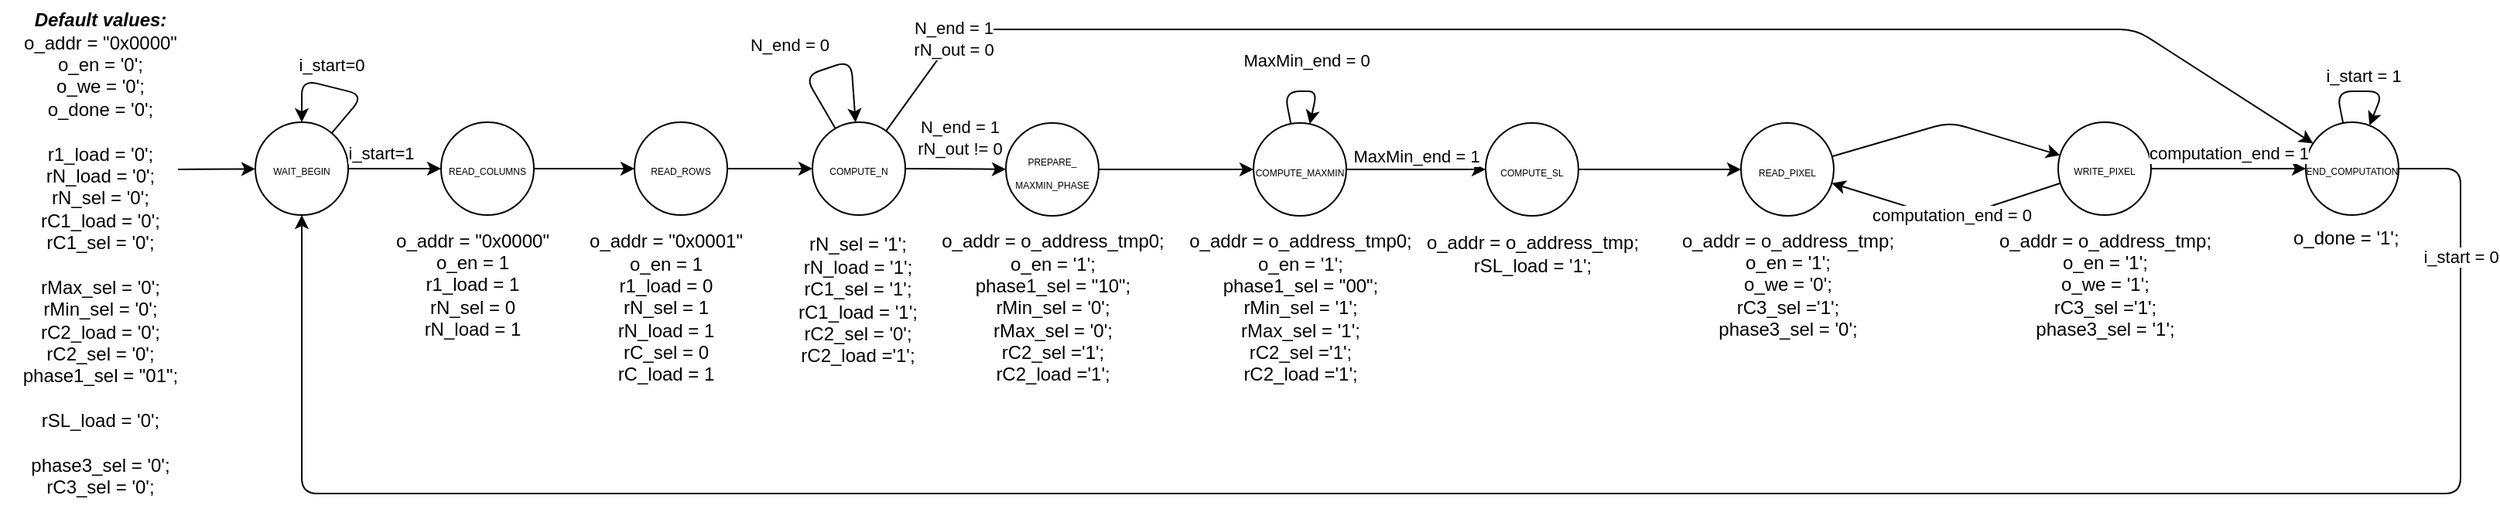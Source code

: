 <mxfile version="14.4.3" type="device"><diagram id="GEUNkzzcjDxArsgtMONy" name="Pagina-1"><mxGraphModel dx="2091" dy="592" grid="1" gridSize="10" guides="1" tooltips="1" connect="1" arrows="1" fold="1" page="1" pageScale="1" pageWidth="827" pageHeight="1169" math="0" shadow="0"><root><mxCell id="0"/><mxCell id="1" parent="0"/><mxCell id="15GvSUbqsJA2Yidxh-EN-39" value="&lt;font style=&quot;font-size: 6px&quot;&gt;WAIT_BEGIN&lt;/font&gt;" style="ellipse;whiteSpace=wrap;html=1;aspect=fixed;" vertex="1" parent="1"><mxGeometry x="35" y="210" width="60" height="60" as="geometry"/></mxCell><mxCell id="15GvSUbqsJA2Yidxh-EN-40" value="" style="endArrow=classic;html=1;" edge="1" parent="1" target="15GvSUbqsJA2Yidxh-EN-39"><mxGeometry width="50" height="50" relative="1" as="geometry"><mxPoint x="-15" y="240.5" as="sourcePoint"/><mxPoint x="455" y="292.5" as="targetPoint"/></mxGeometry></mxCell><mxCell id="15GvSUbqsJA2Yidxh-EN-41" value="i_start=0" style="endArrow=classic;html=1;" edge="1" parent="1" source="15GvSUbqsJA2Yidxh-EN-39" target="15GvSUbqsJA2Yidxh-EN-39"><mxGeometry x="0.129" y="-14" width="50" height="50" relative="1" as="geometry"><mxPoint x="405" y="342.5" as="sourcePoint"/><mxPoint x="455" y="292.5" as="targetPoint"/><Array as="points"><mxPoint x="105" y="192.5"/><mxPoint x="65" y="182.5"/></Array><mxPoint as="offset"/></mxGeometry></mxCell><mxCell id="15GvSUbqsJA2Yidxh-EN-42" value="" style="endArrow=classic;html=1;" edge="1" parent="1" source="15GvSUbqsJA2Yidxh-EN-39" target="15GvSUbqsJA2Yidxh-EN-44"><mxGeometry width="50" height="50" relative="1" as="geometry"><mxPoint x="65" y="202.5" as="sourcePoint"/><mxPoint x="155.0" y="240" as="targetPoint"/></mxGeometry></mxCell><mxCell id="15GvSUbqsJA2Yidxh-EN-43" value="i_start=1" style="edgeLabel;html=1;align=center;verticalAlign=middle;resizable=0;points=[];" vertex="1" connectable="0" parent="15GvSUbqsJA2Yidxh-EN-42"><mxGeometry x="-0.32" y="2" relative="1" as="geometry"><mxPoint y="-8" as="offset"/></mxGeometry></mxCell><mxCell id="15GvSUbqsJA2Yidxh-EN-44" value="&lt;font style=&quot;font-size: 6px&quot;&gt;READ_COLUMNS&lt;/font&gt;" style="ellipse;whiteSpace=wrap;html=1;aspect=fixed;" vertex="1" parent="1"><mxGeometry x="155" y="210" width="60" height="60" as="geometry"/></mxCell><mxCell id="15GvSUbqsJA2Yidxh-EN-45" value="o_addr = &quot;0x0000&quot;&lt;br&gt;o_en = 1&lt;br&gt;r1_load = 1&lt;br&gt;rN_sel = 0&lt;br&gt;rN_load = 1" style="text;html=1;align=center;verticalAlign=middle;resizable=0;points=[];autosize=1;" vertex="1" parent="1"><mxGeometry x="120" y="280" width="110" height="70" as="geometry"/></mxCell><mxCell id="15GvSUbqsJA2Yidxh-EN-46" value="&lt;font style=&quot;font-size: 6px&quot;&gt;READ_ROWS&lt;/font&gt;" style="ellipse;whiteSpace=wrap;html=1;aspect=fixed;" vertex="1" parent="1"><mxGeometry x="280" y="210" width="60" height="60" as="geometry"/></mxCell><mxCell id="15GvSUbqsJA2Yidxh-EN-47" value="" style="endArrow=classic;html=1;" edge="1" parent="1" source="15GvSUbqsJA2Yidxh-EN-44" target="15GvSUbqsJA2Yidxh-EN-46"><mxGeometry width="50" height="50" relative="1" as="geometry"><mxPoint x="125" y="260" as="sourcePoint"/><mxPoint x="165" y="260" as="targetPoint"/></mxGeometry></mxCell><mxCell id="15GvSUbqsJA2Yidxh-EN-48" value="o_addr = &quot;0x0001&quot;&lt;br&gt;o_en = 1&lt;br&gt;r1_load = 0&lt;br&gt;rN_sel = 1&lt;br&gt;rN_load = 1&lt;br&gt;rC_sel = 0&lt;br&gt;rC_load = 1" style="text;html=1;align=center;verticalAlign=middle;resizable=0;points=[];autosize=1;" vertex="1" parent="1"><mxGeometry x="245" y="280" width="110" height="100" as="geometry"/></mxCell><mxCell id="15GvSUbqsJA2Yidxh-EN-49" value="" style="endArrow=classic;html=1;" edge="1" parent="1" source="15GvSUbqsJA2Yidxh-EN-46" target="15GvSUbqsJA2Yidxh-EN-50"><mxGeometry width="50" height="50" relative="1" as="geometry"><mxPoint x="387.5" y="240" as="sourcePoint"/><mxPoint x="395" y="249" as="targetPoint"/></mxGeometry></mxCell><mxCell id="15GvSUbqsJA2Yidxh-EN-50" value="&lt;font style=&quot;font-size: 6px&quot;&gt;COMPUTE_N&lt;/font&gt;" style="ellipse;whiteSpace=wrap;html=1;aspect=fixed;" vertex="1" parent="1"><mxGeometry x="395" y="210" width="60" height="60" as="geometry"/></mxCell><mxCell id="15GvSUbqsJA2Yidxh-EN-51" value="&lt;div&gt;rN_sel = '1';&lt;/div&gt;&lt;div&gt;rN_load = '1';&lt;/div&gt;&lt;div&gt;&lt;span&gt;rC1_sel = '1';&lt;/span&gt;&lt;br&gt;&lt;/div&gt;&lt;div&gt;rC1_load = '1';&lt;/div&gt;&lt;div&gt;&lt;span&gt;rC2_sel = '0';&lt;/span&gt;&lt;/div&gt;&lt;div&gt;rC2_load ='1';&lt;/div&gt;" style="text;html=1;align=center;verticalAlign=middle;resizable=0;points=[];autosize=1;" vertex="1" parent="1"><mxGeometry x="379" y="280" width="90" height="90" as="geometry"/></mxCell><mxCell id="15GvSUbqsJA2Yidxh-EN-52" value="N_end = 0" style="endArrow=classic;html=1;" edge="1" parent="1" source="15GvSUbqsJA2Yidxh-EN-50" target="15GvSUbqsJA2Yidxh-EN-50"><mxGeometry x="-0.291" y="22" width="50" height="50" relative="1" as="geometry"><mxPoint x="469" y="220" as="sourcePoint"/><mxPoint x="544" y="220" as="targetPoint"/><Array as="points"><mxPoint x="390" y="180"/><mxPoint x="420" y="170"/></Array><mxPoint x="-3" y="1" as="offset"/></mxGeometry></mxCell><mxCell id="15GvSUbqsJA2Yidxh-EN-53" value="&lt;font style=&quot;font-size: 6px&quot;&gt;PREPARE_&lt;br&gt;MAXMIN_PHASE&lt;/font&gt;" style="ellipse;whiteSpace=wrap;html=1;aspect=fixed;" vertex="1" parent="1"><mxGeometry x="520" y="210.5" width="60" height="60" as="geometry"/></mxCell><mxCell id="15GvSUbqsJA2Yidxh-EN-54" value="N_end = 1&lt;br&gt;rN_out != 0" style="endArrow=classic;html=1;" edge="1" parent="1" source="15GvSUbqsJA2Yidxh-EN-50" target="15GvSUbqsJA2Yidxh-EN-53"><mxGeometry x="0.056" y="20" width="50" height="50" relative="1" as="geometry"><mxPoint x="455.0" y="237.5" as="sourcePoint"/><mxPoint x="240" y="460" as="targetPoint"/><mxPoint as="offset"/></mxGeometry></mxCell><mxCell id="15GvSUbqsJA2Yidxh-EN-55" value="&lt;div&gt;o_addr = o_address_tmp0;&lt;br&gt;&lt;/div&gt;&lt;div&gt;o_en = '1';&lt;/div&gt;&lt;div&gt;&lt;span&gt;phase1_sel = &quot;10&quot;;&lt;/span&gt;&lt;/div&gt;&lt;div&gt;rMin_sel = '0';&lt;/div&gt;&lt;div&gt;rMax_sel = '0';&lt;/div&gt;&lt;div&gt;rC2_sel ='1';&lt;/div&gt;&lt;div&gt;rC2_load ='1';&lt;/div&gt;" style="text;html=1;align=center;verticalAlign=middle;resizable=0;points=[];autosize=1;" vertex="1" parent="1"><mxGeometry x="470" y="280" width="160" height="100" as="geometry"/></mxCell><mxCell id="15GvSUbqsJA2Yidxh-EN-56" value="&lt;font style=&quot;font-size: 6px&quot;&gt;COMPUTE_MAXMIN&lt;/font&gt;" style="ellipse;whiteSpace=wrap;html=1;aspect=fixed;" vertex="1" parent="1"><mxGeometry x="680" y="210.5" width="60" height="60" as="geometry"/></mxCell><mxCell id="15GvSUbqsJA2Yidxh-EN-57" value="MaxMin_end = 0" style="endArrow=classic;html=1;" edge="1" parent="1" source="15GvSUbqsJA2Yidxh-EN-56" target="15GvSUbqsJA2Yidxh-EN-56"><mxGeometry x="0.106" y="20" width="50" height="50" relative="1" as="geometry"><mxPoint x="389.932" y="193.408" as="sourcePoint"/><mxPoint x="400.052" y="197.049" as="targetPoint"/><Array as="points"><mxPoint x="700" y="190"/><mxPoint x="721" y="190"/></Array><mxPoint as="offset"/></mxGeometry></mxCell><mxCell id="15GvSUbqsJA2Yidxh-EN-58" value="MaxMin_end = 1" style="endArrow=classic;html=1;" edge="1" parent="1" source="15GvSUbqsJA2Yidxh-EN-56" target="15GvSUbqsJA2Yidxh-EN-60"><mxGeometry x="-0.004" y="9" width="50" height="50" relative="1" as="geometry"><mxPoint x="670.0" y="243" as="sourcePoint"/><mxPoint x="780" y="241" as="targetPoint"/><mxPoint as="offset"/></mxGeometry></mxCell><mxCell id="15GvSUbqsJA2Yidxh-EN-59" value="" style="endArrow=classic;html=1;" edge="1" parent="1" source="15GvSUbqsJA2Yidxh-EN-53" target="15GvSUbqsJA2Yidxh-EN-56"><mxGeometry y="10" width="50" height="50" relative="1" as="geometry"><mxPoint x="465.0" y="250.5" as="sourcePoint"/><mxPoint x="520.0" y="250.5" as="targetPoint"/><mxPoint as="offset"/></mxGeometry></mxCell><mxCell id="15GvSUbqsJA2Yidxh-EN-60" value="&lt;span style=&quot;font-size: 6px&quot;&gt;COMPUTE_SL&lt;/span&gt;" style="ellipse;whiteSpace=wrap;html=1;aspect=fixed;" vertex="1" parent="1"><mxGeometry x="830" y="210.5" width="60" height="60" as="geometry"/></mxCell><mxCell id="15GvSUbqsJA2Yidxh-EN-61" value="" style="endArrow=classic;html=1;" edge="1" parent="1" source="15GvSUbqsJA2Yidxh-EN-60" target="15GvSUbqsJA2Yidxh-EN-62"><mxGeometry y="10" width="50" height="50" relative="1" as="geometry"><mxPoint x="610" y="250.5" as="sourcePoint"/><mxPoint x="970" y="240.5" as="targetPoint"/><mxPoint as="offset"/></mxGeometry></mxCell><mxCell id="15GvSUbqsJA2Yidxh-EN-62" value="&lt;span style=&quot;font-size: 6px&quot;&gt;READ_PIXEL&lt;/span&gt;" style="ellipse;whiteSpace=wrap;html=1;aspect=fixed;" vertex="1" parent="1"><mxGeometry x="995" y="210.5" width="60" height="60" as="geometry"/></mxCell><mxCell id="15GvSUbqsJA2Yidxh-EN-63" value="&lt;span style=&quot;font-size: 6px&quot;&gt;WRITE_PIXEL&lt;/span&gt;" style="ellipse;whiteSpace=wrap;html=1;aspect=fixed;" vertex="1" parent="1"><mxGeometry x="1200" y="210" width="60" height="60" as="geometry"/></mxCell><mxCell id="15GvSUbqsJA2Yidxh-EN-64" value="" style="endArrow=classic;html=1;" edge="1" parent="1" source="15GvSUbqsJA2Yidxh-EN-62" target="15GvSUbqsJA2Yidxh-EN-63"><mxGeometry y="10" width="50" height="50" relative="1" as="geometry"><mxPoint x="745" y="250.5" as="sourcePoint"/><mxPoint x="815" y="250.5" as="targetPoint"/><mxPoint as="offset"/><Array as="points"><mxPoint x="1130" y="210"/></Array></mxGeometry></mxCell><mxCell id="15GvSUbqsJA2Yidxh-EN-65" value="computation_end = 0" style="endArrow=classic;html=1;" edge="1" parent="1" source="15GvSUbqsJA2Yidxh-EN-63" target="15GvSUbqsJA2Yidxh-EN-62"><mxGeometry x="-0.027" y="-3" width="50" height="50" relative="1" as="geometry"><mxPoint x="1025" y="240.5" as="sourcePoint"/><mxPoint x="1105" y="240.5" as="targetPoint"/><mxPoint as="offset"/><Array as="points"><mxPoint x="1130" y="273"/></Array></mxGeometry></mxCell><mxCell id="15GvSUbqsJA2Yidxh-EN-66" value="&lt;span style=&quot;font-size: 6px&quot;&gt;END_COMPUTATION&lt;/span&gt;" style="ellipse;whiteSpace=wrap;html=1;aspect=fixed;" vertex="1" parent="1"><mxGeometry x="1360" y="210" width="60" height="60" as="geometry"/></mxCell><mxCell id="15GvSUbqsJA2Yidxh-EN-67" value="&lt;span style=&quot;color: rgb(0 , 0 , 0) ; font-family: &amp;#34;helvetica&amp;#34; ; font-size: 11px ; font-style: normal ; font-weight: 400 ; letter-spacing: normal ; text-align: center ; text-indent: 0px ; text-transform: none ; word-spacing: 0px ; background-color: rgb(255 , 255 , 255) ; display: inline ; float: none&quot;&gt;computation_end = 1&lt;/span&gt;" style="endArrow=classic;html=1;" edge="1" parent="1" source="15GvSUbqsJA2Yidxh-EN-63" target="15GvSUbqsJA2Yidxh-EN-66"><mxGeometry y="10" width="50" height="50" relative="1" as="geometry"><mxPoint x="1165" y="240" as="sourcePoint"/><mxPoint x="1245" y="240" as="targetPoint"/><mxPoint as="offset"/></mxGeometry></mxCell><mxCell id="15GvSUbqsJA2Yidxh-EN-68" value="&lt;span style=&quot;color: rgb(0 , 0 , 0) ; font-family: &amp;#34;helvetica&amp;#34; ; font-size: 11px ; font-style: normal ; font-weight: 400 ; letter-spacing: normal ; text-align: center ; text-indent: 0px ; text-transform: none ; word-spacing: 0px ; background-color: rgb(255 , 255 , 255) ; display: inline ; float: none&quot;&gt;N_end = 1&lt;/span&gt;&lt;br style=&quot;color: rgb(0 , 0 , 0) ; font-family: &amp;#34;helvetica&amp;#34; ; font-size: 11px ; font-style: normal ; font-weight: 400 ; letter-spacing: normal ; text-align: center ; text-indent: 0px ; text-transform: none ; word-spacing: 0px&quot;&gt;&lt;span style=&quot;color: rgb(0 , 0 , 0) ; font-family: &amp;#34;helvetica&amp;#34; ; font-size: 11px ; font-style: normal ; font-weight: 400 ; letter-spacing: normal ; text-align: center ; text-indent: 0px ; text-transform: none ; word-spacing: 0px ; background-color: rgb(255 , 255 , 255) ; display: inline ; float: none&quot;&gt;rN_out = 0&lt;/span&gt;" style="endArrow=classic;html=1;" edge="1" parent="1" source="15GvSUbqsJA2Yidxh-EN-50" target="15GvSUbqsJA2Yidxh-EN-66"><mxGeometry x="-0.85" width="50" height="50" relative="1" as="geometry"><mxPoint x="650" y="380" as="sourcePoint"/><mxPoint x="700" y="330" as="targetPoint"/><Array as="points"><mxPoint x="490" y="150"/><mxPoint x="1250" y="150"/></Array><mxPoint as="offset"/></mxGeometry></mxCell><mxCell id="15GvSUbqsJA2Yidxh-EN-69" value="&lt;font face=&quot;helvetica&quot;&gt;i_start = 0&lt;/font&gt;" style="endArrow=classic;html=1;" edge="1" parent="1" source="15GvSUbqsJA2Yidxh-EN-66" target="15GvSUbqsJA2Yidxh-EN-39"><mxGeometry x="-0.894" width="50" height="50" relative="1" as="geometry"><mxPoint x="470.005" y="465.68" as="sourcePoint"/><mxPoint x="1480.799" y="465.538" as="targetPoint"/><Array as="points"><mxPoint x="1460" y="240"/><mxPoint x="1460" y="450"/><mxPoint x="65" y="450"/></Array><mxPoint as="offset"/></mxGeometry></mxCell><mxCell id="15GvSUbqsJA2Yidxh-EN-70" value="&lt;span style=&quot;color: rgb(0 , 0 , 0) ; font-family: &amp;#34;helvetica&amp;#34; ; font-size: 11px ; font-style: normal ; font-weight: 400 ; letter-spacing: normal ; text-align: center ; text-indent: 0px ; text-transform: none ; word-spacing: 0px ; background-color: rgb(255 , 255 , 255) ; display: inline ; float: none&quot;&gt;i_start = 1&lt;/span&gt;" style="endArrow=classic;html=1;" edge="1" parent="1" source="15GvSUbqsJA2Yidxh-EN-66" target="15GvSUbqsJA2Yidxh-EN-66"><mxGeometry y="10" width="50" height="50" relative="1" as="geometry"><mxPoint x="1175" y="250.5" as="sourcePoint"/><mxPoint x="1305" y="250.5" as="targetPoint"/><mxPoint as="offset"/><Array as="points"><mxPoint x="1380" y="190"/><mxPoint x="1410" y="190"/></Array></mxGeometry></mxCell><mxCell id="15GvSUbqsJA2Yidxh-EN-71" value="&lt;div&gt;o_addr = o_address_tmp0;&lt;br&gt;&lt;/div&gt;&lt;div&gt;o_en = '1';&lt;/div&gt;&lt;div&gt;&lt;span&gt;phase1_sel = &quot;00&quot;;&lt;/span&gt;&lt;br&gt;&lt;/div&gt;&lt;div&gt;rMin_sel = '1';&lt;/div&gt;&lt;div&gt;rMax_sel = '1';&lt;/div&gt;&lt;div&gt;rC2_sel ='1';&lt;/div&gt;&lt;div&gt;rC2_load ='1';&lt;/div&gt;" style="text;html=1;align=center;verticalAlign=middle;resizable=0;points=[];autosize=1;" vertex="1" parent="1"><mxGeometry x="630" y="280" width="160" height="100" as="geometry"/></mxCell><mxCell id="15GvSUbqsJA2Yidxh-EN-72" value="&lt;div&gt;&lt;span&gt;o_addr = o_address_tmp;&lt;br&gt;&lt;/span&gt;&lt;/div&gt;&lt;div&gt;&lt;span&gt;rSL_load = '1';&lt;/span&gt;&lt;br&gt;&lt;/div&gt;" style="text;html=1;align=center;verticalAlign=middle;resizable=0;points=[];autosize=1;" vertex="1" parent="1"><mxGeometry x="785" y="280" width="150" height="30" as="geometry"/></mxCell><mxCell id="15GvSUbqsJA2Yidxh-EN-73" value="&lt;div&gt;o_addr = o_address_tmp;&lt;br&gt;&lt;/div&gt;&lt;div&gt;o_en = '1';&lt;/div&gt;&lt;div&gt;o_we = '0';&lt;/div&gt;&lt;div&gt;rC3_sel ='1';&lt;/div&gt;&lt;div&gt;phase3_sel = '0';&lt;/div&gt;" style="text;html=1;align=center;verticalAlign=middle;resizable=0;points=[];autosize=1;" vertex="1" parent="1"><mxGeometry x="950" y="280" width="150" height="70" as="geometry"/></mxCell><mxCell id="15GvSUbqsJA2Yidxh-EN-74" value="&lt;div&gt;o_addr = o_address_tmp;&lt;br&gt;&lt;/div&gt;&lt;div&gt;o_en = '1';&lt;/div&gt;&lt;div&gt;o_we = '1';&lt;/div&gt;&lt;div&gt;rC3_sel ='1';&lt;/div&gt;&lt;div&gt;phase3_sel = '1';&lt;/div&gt;" style="text;html=1;align=center;verticalAlign=middle;resizable=0;points=[];autosize=1;" vertex="1" parent="1"><mxGeometry x="1155" y="280" width="150" height="70" as="geometry"/></mxCell><mxCell id="15GvSUbqsJA2Yidxh-EN-75" value="o_done = '1';" style="text;whiteSpace=wrap;html=1;" vertex="1" parent="1"><mxGeometry x="1350" y="270.5" width="80" height="30" as="geometry"/></mxCell><mxCell id="15GvSUbqsJA2Yidxh-EN-76" value="&lt;b&gt;&lt;i&gt;Default values:&lt;/i&gt;&lt;/b&gt;&lt;br&gt;&lt;p style=&quot;margin: 0px&quot;&gt;&lt;span&gt;o_addr = &quot;0x0000&quot;&lt;/span&gt;&lt;br&gt;&lt;/p&gt;&lt;p style=&quot;margin: 0px&quot;&gt;o_en = '0';&lt;/p&gt;&lt;p style=&quot;margin: 0px&quot;&gt;o_we = '0';&lt;/p&gt;&lt;p style=&quot;margin: 0px&quot;&gt;o_done = '0';&lt;/p&gt;&lt;p style=&quot;margin: 0px&quot;&gt;&lt;br&gt;&lt;/p&gt;&lt;p style=&quot;margin: 0px&quot;&gt;r1_load = '0';&lt;/p&gt;&lt;p style=&quot;margin: 0px&quot;&gt;rN_load = '0';&lt;/p&gt;&lt;p style=&quot;margin: 0px&quot;&gt;rN_sel = '0';&lt;/p&gt;&lt;p style=&quot;margin: 0px&quot;&gt;rC1_load = '0';&lt;/p&gt;&lt;p style=&quot;margin: 0px&quot;&gt;rC1_sel = '0';&lt;/p&gt;&lt;p style=&quot;margin: 0px&quot;&gt;&lt;br&gt;&lt;/p&gt;&lt;p style=&quot;margin: 0px&quot;&gt;rMax_sel = '0';&lt;/p&gt;&lt;p style=&quot;margin: 0px&quot;&gt;rMin_sel = '0';&lt;/p&gt;&lt;p style=&quot;margin: 0px&quot;&gt;rC2_load = '0';&lt;/p&gt;&lt;p style=&quot;margin: 0px&quot;&gt;rC2_sel = '0';&lt;/p&gt;&lt;p style=&quot;margin: 0px&quot;&gt;phase1_sel = &quot;01&quot;;&lt;/p&gt;&lt;p style=&quot;margin: 0px&quot;&gt;&lt;br&gt;&lt;/p&gt;&lt;p style=&quot;margin: 0px&quot;&gt;rSL_load = '0';&lt;/p&gt;&lt;p style=&quot;margin: 0px&quot;&gt;&lt;br&gt;&lt;/p&gt;&lt;p style=&quot;margin: 0px&quot;&gt;phase3_sel = '0';&lt;/p&gt;&lt;p style=&quot;margin: 0px&quot;&gt;rC3_sel = '0';&lt;/p&gt;" style="text;html=1;strokeColor=none;fillColor=none;align=center;verticalAlign=middle;whiteSpace=wrap;rounded=0;" vertex="1" parent="1"><mxGeometry x="-130" y="131.25" width="130" height="327.5" as="geometry"/></mxCell></root></mxGraphModel></diagram></mxfile>